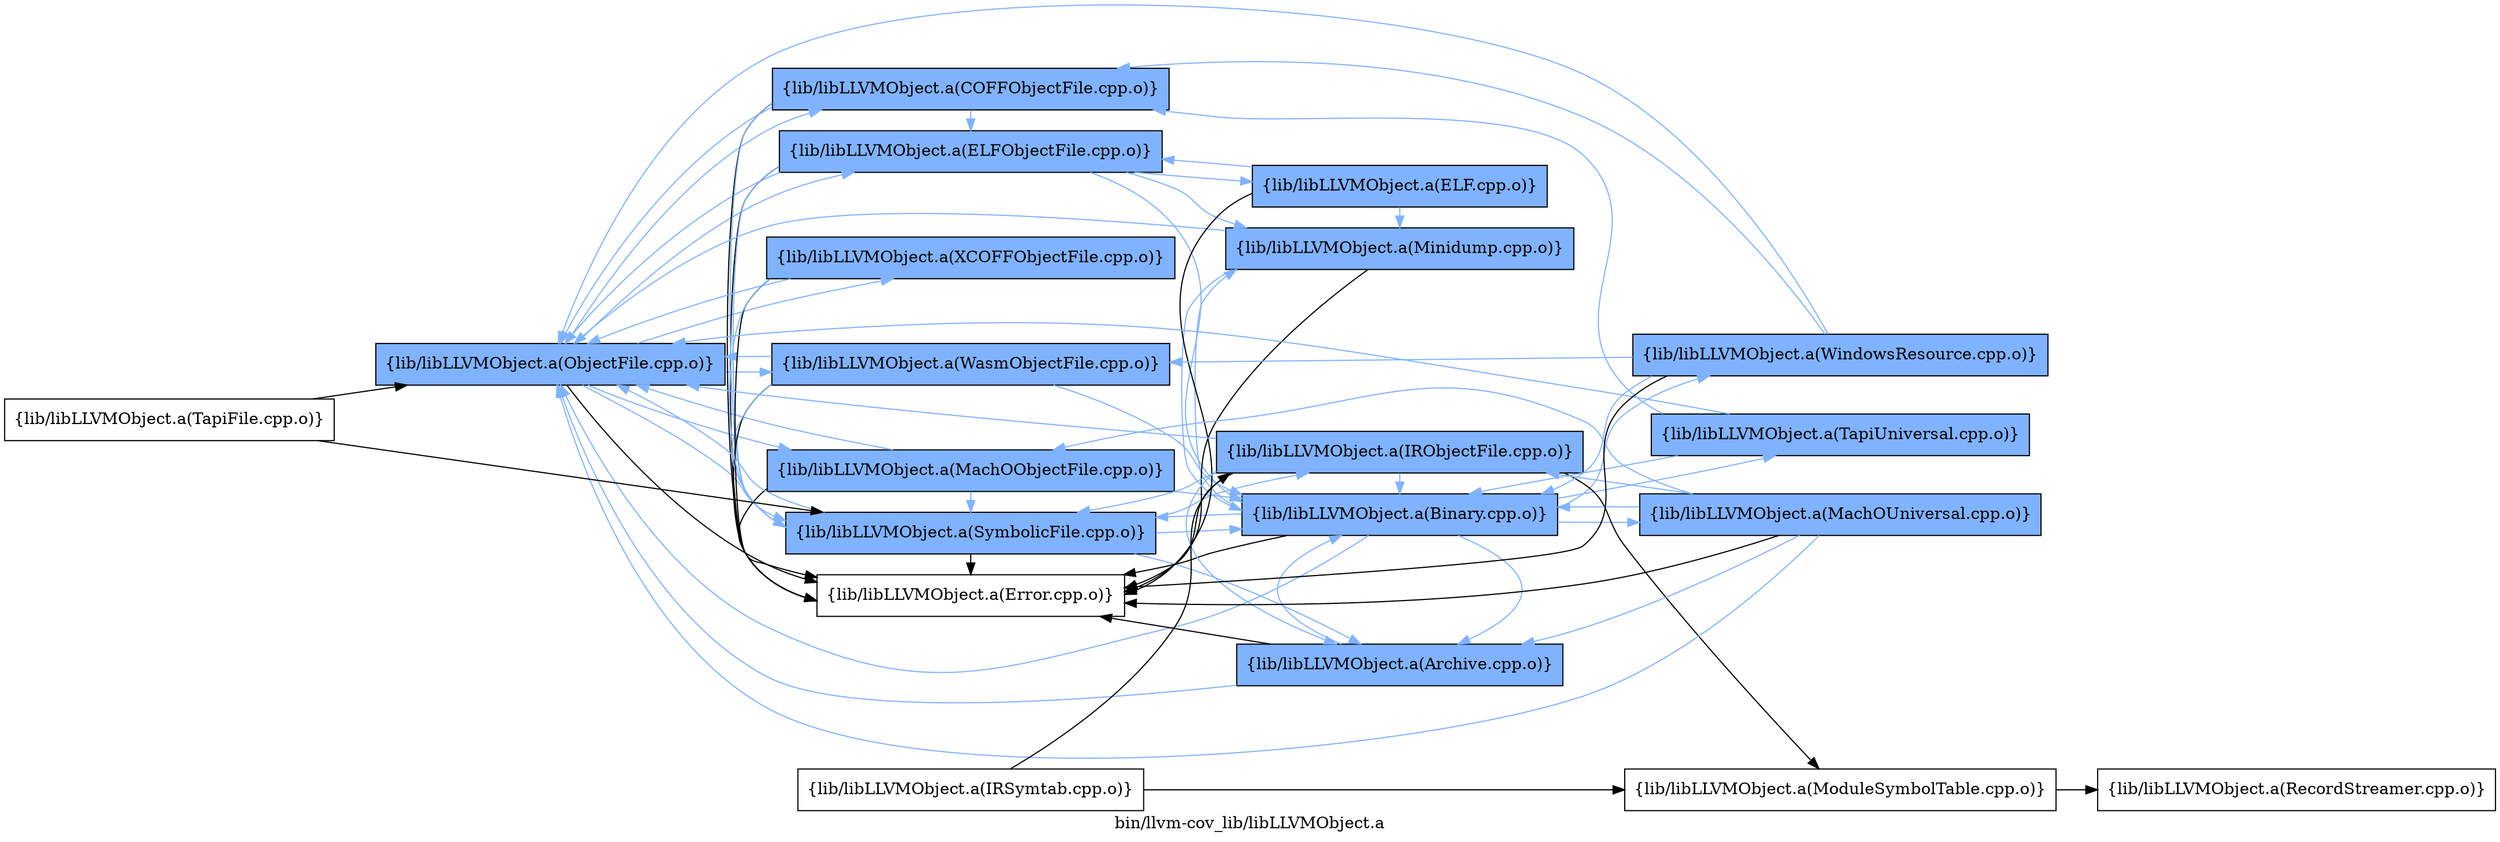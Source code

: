digraph "bin/llvm-cov_lib/libLLVMObject.a" {
	label="bin/llvm-cov_lib/libLLVMObject.a";
	rankdir=LR;
	{ rank=same; Node0x559351432518;  }
	{ rank=same; Node0x559351431938; Node0x559351430ad8; Node0x559351435cb8; Node0x559351431fc8; Node0x559351434598; Node0x5593514312a8; Node0x559351432c98;  }
	{ rank=same; Node0x559351433b48; Node0x559351430b28; Node0x559351436028; Node0x559351433dc8; Node0x559351432478;  }
	{ rank=same; Node0x559351432298; Node0x5593514317f8; Node0x559351432a68; Node0x559351433058;  }
	{ rank=same; Node0x559351432518;  }
	{ rank=same; Node0x559351431938; Node0x559351430ad8; Node0x559351435cb8; Node0x559351431fc8; Node0x559351434598; Node0x5593514312a8; Node0x559351432c98;  }
	{ rank=same; Node0x559351433b48; Node0x559351430b28; Node0x559351436028; Node0x559351433dc8; Node0x559351432478;  }
	{ rank=same; Node0x559351432298; Node0x5593514317f8; Node0x559351432a68; Node0x559351433058;  }

	Node0x559351432518 [shape=record,shape=box,group=1,style=filled,fillcolor="0.600000 0.5 1",label="{lib/libLLVMObject.a(ObjectFile.cpp.o)}"];
	Node0x559351432518 -> Node0x559351431938;
	Node0x559351432518 -> Node0x559351430ad8[color="0.600000 0.5 1"];
	Node0x559351432518 -> Node0x559351435cb8[color="0.600000 0.5 1"];
	Node0x559351432518 -> Node0x559351431fc8[color="0.600000 0.5 1"];
	Node0x559351432518 -> Node0x559351434598[color="0.600000 0.5 1"];
	Node0x559351432518 -> Node0x5593514312a8[color="0.600000 0.5 1"];
	Node0x559351432518 -> Node0x559351432c98[color="0.600000 0.5 1"];
	Node0x559351431938 [shape=record,shape=box,group=0,label="{lib/libLLVMObject.a(Error.cpp.o)}"];
	Node0x559351430ad8 [shape=record,shape=box,group=1,style=filled,fillcolor="0.600000 0.5 1",label="{lib/libLLVMObject.a(MachOObjectFile.cpp.o)}"];
	Node0x559351430ad8 -> Node0x559351432518[color="0.600000 0.5 1"];
	Node0x559351430ad8 -> Node0x559351431938;
	Node0x559351430ad8 -> Node0x559351433b48[color="0.600000 0.5 1"];
	Node0x559351430ad8 -> Node0x559351434598[color="0.600000 0.5 1"];
	Node0x559351435cb8 [shape=record,shape=box,group=1,style=filled,fillcolor="0.600000 0.5 1",label="{lib/libLLVMObject.a(ELFObjectFile.cpp.o)}"];
	Node0x559351435cb8 -> Node0x559351432518[color="0.600000 0.5 1"];
	Node0x559351435cb8 -> Node0x559351431938;
	Node0x559351435cb8 -> Node0x559351433b48[color="0.600000 0.5 1"];
	Node0x559351435cb8 -> Node0x559351430b28[color="0.600000 0.5 1"];
	Node0x559351435cb8 -> Node0x559351436028[color="0.600000 0.5 1"];
	Node0x559351435cb8 -> Node0x559351434598[color="0.600000 0.5 1"];
	Node0x559351431fc8 [shape=record,shape=box,group=1,style=filled,fillcolor="0.600000 0.5 1",label="{lib/libLLVMObject.a(COFFObjectFile.cpp.o)}"];
	Node0x559351431fc8 -> Node0x559351432518[color="0.600000 0.5 1"];
	Node0x559351431fc8 -> Node0x559351431938;
	Node0x559351431fc8 -> Node0x559351435cb8[color="0.600000 0.5 1"];
	Node0x559351431fc8 -> Node0x559351434598[color="0.600000 0.5 1"];
	Node0x559351434598 [shape=record,shape=box,group=1,style=filled,fillcolor="0.600000 0.5 1",label="{lib/libLLVMObject.a(SymbolicFile.cpp.o)}"];
	Node0x559351434598 -> Node0x559351432518[color="0.600000 0.5 1"];
	Node0x559351434598 -> Node0x559351431938;
	Node0x559351434598 -> Node0x559351433b48[color="0.600000 0.5 1"];
	Node0x559351434598 -> Node0x559351433dc8[color="0.600000 0.5 1"];
	Node0x559351434598 -> Node0x559351432478[color="0.600000 0.5 1"];
	Node0x5593514312a8 [shape=record,shape=box,group=1,style=filled,fillcolor="0.600000 0.5 1",label="{lib/libLLVMObject.a(WasmObjectFile.cpp.o)}"];
	Node0x5593514312a8 -> Node0x559351432518[color="0.600000 0.5 1"];
	Node0x5593514312a8 -> Node0x559351431938;
	Node0x5593514312a8 -> Node0x559351433b48[color="0.600000 0.5 1"];
	Node0x5593514312a8 -> Node0x559351434598[color="0.600000 0.5 1"];
	Node0x559351432c98 [shape=record,shape=box,group=1,style=filled,fillcolor="0.600000 0.5 1",label="{lib/libLLVMObject.a(XCOFFObjectFile.cpp.o)}"];
	Node0x559351432c98 -> Node0x559351432518[color="0.600000 0.5 1"];
	Node0x559351432c98 -> Node0x559351431938;
	Node0x559351432c98 -> Node0x559351434598[color="0.600000 0.5 1"];
	Node0x559351433b48 [shape=record,shape=box,group=1,style=filled,fillcolor="0.600000 0.5 1",label="{lib/libLLVMObject.a(Binary.cpp.o)}"];
	Node0x559351433b48 -> Node0x559351432518[color="0.600000 0.5 1"];
	Node0x559351433b48 -> Node0x559351431938;
	Node0x559351433b48 -> Node0x559351433dc8[color="0.600000 0.5 1"];
	Node0x559351433b48 -> Node0x559351432298[color="0.600000 0.5 1"];
	Node0x559351433b48 -> Node0x559351430b28[color="0.600000 0.5 1"];
	Node0x559351433b48 -> Node0x559351434598[color="0.600000 0.5 1"];
	Node0x559351433b48 -> Node0x5593514317f8[color="0.600000 0.5 1"];
	Node0x559351433b48 -> Node0x559351432a68[color="0.600000 0.5 1"];
	Node0x559351433dc8 [shape=record,shape=box,group=1,style=filled,fillcolor="0.600000 0.5 1",label="{lib/libLLVMObject.a(Archive.cpp.o)}"];
	Node0x559351433dc8 -> Node0x559351432518[color="0.600000 0.5 1"];
	Node0x559351433dc8 -> Node0x559351431938;
	Node0x559351433dc8 -> Node0x559351433b48[color="0.600000 0.5 1"];
	Node0x559351432298 [shape=record,shape=box,group=1,style=filled,fillcolor="0.600000 0.5 1",label="{lib/libLLVMObject.a(MachOUniversal.cpp.o)}"];
	Node0x559351432298 -> Node0x559351432518[color="0.600000 0.5 1"];
	Node0x559351432298 -> Node0x559351431938;
	Node0x559351432298 -> Node0x559351430ad8[color="0.600000 0.5 1"];
	Node0x559351432298 -> Node0x559351433b48[color="0.600000 0.5 1"];
	Node0x559351432298 -> Node0x559351433dc8[color="0.600000 0.5 1"];
	Node0x559351432298 -> Node0x559351432478[color="0.600000 0.5 1"];
	Node0x559351430b28 [shape=record,shape=box,group=1,style=filled,fillcolor="0.600000 0.5 1",label="{lib/libLLVMObject.a(Minidump.cpp.o)}"];
	Node0x559351430b28 -> Node0x559351432518[color="0.600000 0.5 1"];
	Node0x559351430b28 -> Node0x559351431938;
	Node0x559351430b28 -> Node0x559351433b48[color="0.600000 0.5 1"];
	Node0x5593514317f8 [shape=record,shape=box,group=1,style=filled,fillcolor="0.600000 0.5 1",label="{lib/libLLVMObject.a(TapiUniversal.cpp.o)}"];
	Node0x5593514317f8 -> Node0x559351432518[color="0.600000 0.5 1"];
	Node0x5593514317f8 -> Node0x559351433b48[color="0.600000 0.5 1"];
	Node0x5593514317f8 -> Node0x559351431fc8[color="0.600000 0.5 1"];
	Node0x559351432a68 [shape=record,shape=box,group=1,style=filled,fillcolor="0.600000 0.5 1",label="{lib/libLLVMObject.a(WindowsResource.cpp.o)}"];
	Node0x559351432a68 -> Node0x559351432518[color="0.600000 0.5 1"];
	Node0x559351432a68 -> Node0x559351431938;
	Node0x559351432a68 -> Node0x559351433b48[color="0.600000 0.5 1"];
	Node0x559351432a68 -> Node0x559351431fc8[color="0.600000 0.5 1"];
	Node0x559351432a68 -> Node0x5593514312a8[color="0.600000 0.5 1"];
	Node0x559351432478 [shape=record,shape=box,group=1,style=filled,fillcolor="0.600000 0.5 1",label="{lib/libLLVMObject.a(IRObjectFile.cpp.o)}"];
	Node0x559351432478 -> Node0x559351432518[color="0.600000 0.5 1"];
	Node0x559351432478 -> Node0x559351431938;
	Node0x559351432478 -> Node0x559351433b48[color="0.600000 0.5 1"];
	Node0x559351432478 -> Node0x559351433dc8[color="0.600000 0.5 1"];
	Node0x559351432478 -> Node0x559351433058;
	Node0x559351432478 -> Node0x559351434598[color="0.600000 0.5 1"];
	Node0x559351433058 [shape=record,shape=box,group=0,label="{lib/libLLVMObject.a(ModuleSymbolTable.cpp.o)}"];
	Node0x559351433058 -> Node0x5593514358f8;
	Node0x5593514358f8 [shape=record,shape=box,group=0,label="{lib/libLLVMObject.a(RecordStreamer.cpp.o)}"];
	Node0x559351431898 [shape=record,shape=box,group=0,label="{lib/libLLVMObject.a(IRSymtab.cpp.o)}"];
	Node0x559351431898 -> Node0x559351432478;
	Node0x559351431898 -> Node0x559351433058;
	Node0x559351436028 [shape=record,shape=box,group=1,style=filled,fillcolor="0.600000 0.5 1",label="{lib/libLLVMObject.a(ELF.cpp.o)}"];
	Node0x559351436028 -> Node0x559351431938;
	Node0x559351436028 -> Node0x559351430b28[color="0.600000 0.5 1"];
	Node0x559351436028 -> Node0x559351435cb8[color="0.600000 0.5 1"];
	Node0x559351431b18 [shape=record,shape=box,group=0,label="{lib/libLLVMObject.a(TapiFile.cpp.o)}"];
	Node0x559351431b18 -> Node0x559351432518;
	Node0x559351431b18 -> Node0x559351434598;
}
